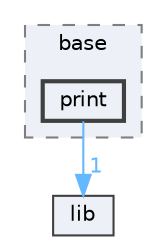digraph "test/base/print"
{
 // LATEX_PDF_SIZE
  bgcolor="transparent";
  edge [fontname=Helvetica,fontsize=10,labelfontname=Helvetica,labelfontsize=10];
  node [fontname=Helvetica,fontsize=10,shape=box,height=0.2,width=0.4];
  compound=true
  subgraph clusterdir_97ec6ad9cb3c1a5ff31df96ef5b3749a {
    graph [ bgcolor="#edf0f7", pencolor="grey50", label="base", fontname=Helvetica,fontsize=10 style="filled,dashed", URL="dir_97ec6ad9cb3c1a5ff31df96ef5b3749a.html",tooltip=""]
  dir_5ccbfacdca21c32c927e8741027f3115 [label="print", fillcolor="#edf0f7", color="grey25", style="filled,bold", URL="dir_5ccbfacdca21c32c927e8741027f3115.html",tooltip=""];
  }
  dir_97aefd0d527b934f1d99a682da8fe6a9 [label="lib", fillcolor="#edf0f7", color="grey25", style="filled", URL="dir_97aefd0d527b934f1d99a682da8fe6a9.html",tooltip=""];
  dir_5ccbfacdca21c32c927e8741027f3115->dir_97aefd0d527b934f1d99a682da8fe6a9 [headlabel="1", labeldistance=1.5 headhref="dir_000009_000006.html" href="dir_000009_000006.html" color="steelblue1" fontcolor="steelblue1"];
}
